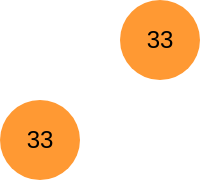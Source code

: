 <mxfile version="15.7.3" type="github">
  <diagram id="vcKYDBhpVTM2zJp3WGX6" name="Page-1">
    <mxGraphModel dx="946" dy="557" grid="1" gridSize="10" guides="1" tooltips="1" connect="1" arrows="1" fold="1" page="1" pageScale="1" pageWidth="827" pageHeight="1169" math="0" shadow="0">
      <root>
        <mxCell id="0" />
        <mxCell id="1" parent="0" />
        <mxCell id="76SOXuQhsanVI4-5Wy4--1" value="33" style="ellipse;whiteSpace=wrap;html=1;aspect=fixed;fillColor=#FF9933;strokeColor=none;" vertex="1" parent="1">
          <mxGeometry x="320" y="80" width="40" height="40" as="geometry" />
        </mxCell>
        <mxCell id="76SOXuQhsanVI4-5Wy4--2" value="33" style="ellipse;whiteSpace=wrap;html=1;aspect=fixed;fillColor=#FF9933;strokeColor=none;" vertex="1" parent="1">
          <mxGeometry x="260" y="130" width="40" height="40" as="geometry" />
        </mxCell>
      </root>
    </mxGraphModel>
  </diagram>
</mxfile>
